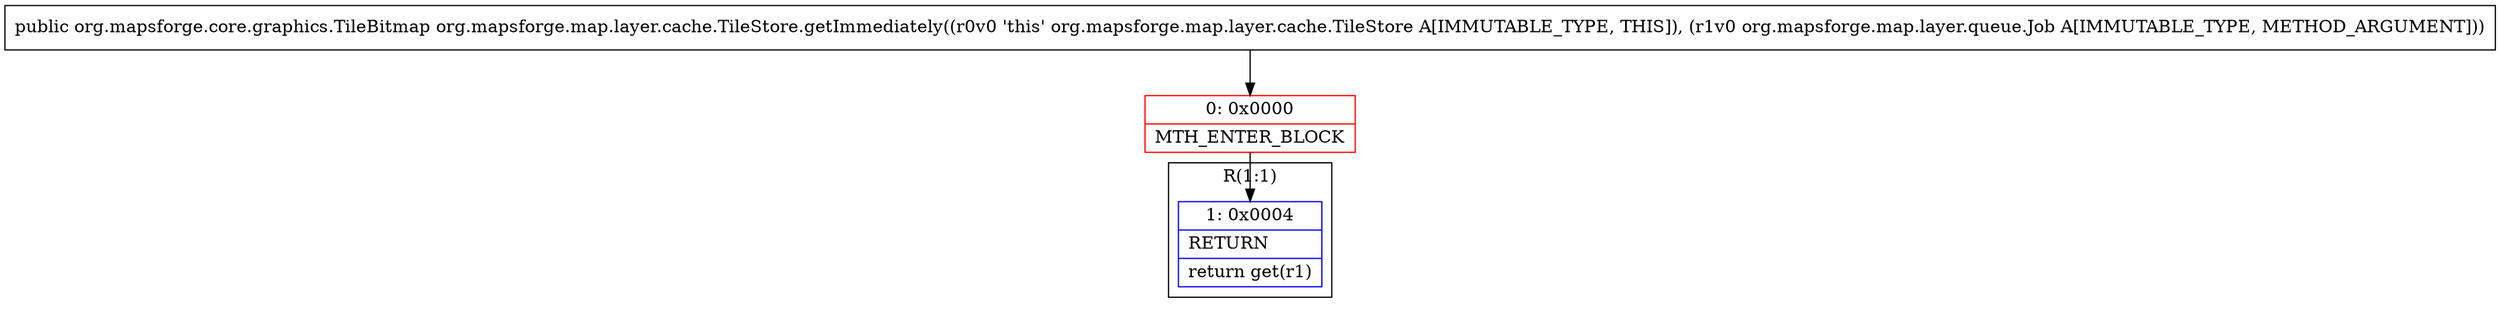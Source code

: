 digraph "CFG fororg.mapsforge.map.layer.cache.TileStore.getImmediately(Lorg\/mapsforge\/map\/layer\/queue\/Job;)Lorg\/mapsforge\/core\/graphics\/TileBitmap;" {
subgraph cluster_Region_1983942144 {
label = "R(1:1)";
node [shape=record,color=blue];
Node_1 [shape=record,label="{1\:\ 0x0004|RETURN\l|return get(r1)\l}"];
}
Node_0 [shape=record,color=red,label="{0\:\ 0x0000|MTH_ENTER_BLOCK\l}"];
MethodNode[shape=record,label="{public org.mapsforge.core.graphics.TileBitmap org.mapsforge.map.layer.cache.TileStore.getImmediately((r0v0 'this' org.mapsforge.map.layer.cache.TileStore A[IMMUTABLE_TYPE, THIS]), (r1v0 org.mapsforge.map.layer.queue.Job A[IMMUTABLE_TYPE, METHOD_ARGUMENT])) }"];
MethodNode -> Node_0;
Node_0 -> Node_1;
}

